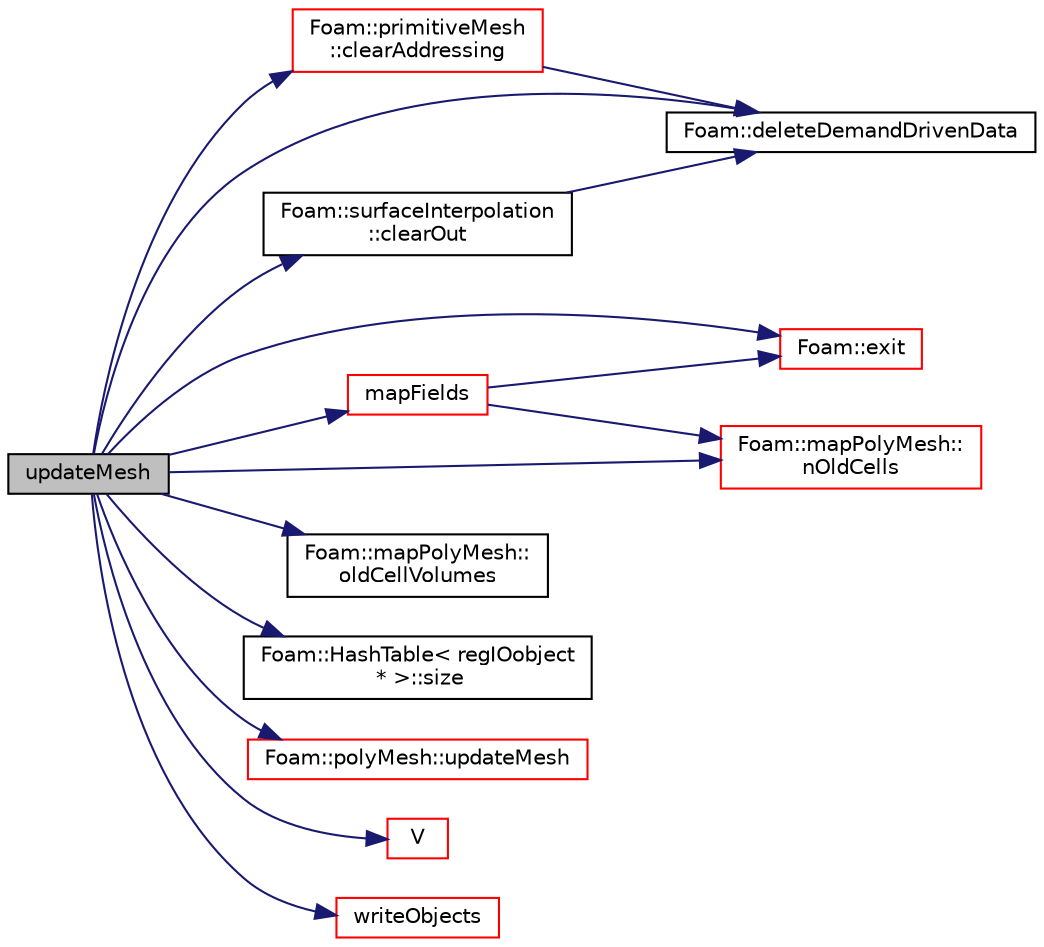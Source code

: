 digraph "updateMesh"
{
  bgcolor="transparent";
  edge [fontname="Helvetica",fontsize="10",labelfontname="Helvetica",labelfontsize="10"];
  node [fontname="Helvetica",fontsize="10",shape=record];
  rankdir="LR";
  Node1 [label="updateMesh",height=0.2,width=0.4,color="black", fillcolor="grey75", style="filled", fontcolor="black"];
  Node1 -> Node2 [color="midnightblue",fontsize="10",style="solid",fontname="Helvetica"];
  Node2 [label="Foam::primitiveMesh\l::clearAddressing",height=0.2,width=0.4,color="red",URL="$a02020.html#aac1ee7169044dccb262b78097d6ab1a8",tooltip="Clear topological data. "];
  Node2 -> Node3 [color="midnightblue",fontsize="10",style="solid",fontname="Helvetica"];
  Node3 [label="Foam::deleteDemandDrivenData",height=0.2,width=0.4,color="black",URL="$a10936.html#a676ff999562d389fd174d693e17d230a"];
  Node1 -> Node4 [color="midnightblue",fontsize="10",style="solid",fontname="Helvetica"];
  Node4 [label="Foam::surfaceInterpolation\l::clearOut",height=0.2,width=0.4,color="black",URL="$a02573.html#af320697688df08f1438d37a86bcaf25d",tooltip="Clear all geometry and addressing. "];
  Node4 -> Node3 [color="midnightblue",fontsize="10",style="solid",fontname="Helvetica"];
  Node1 -> Node3 [color="midnightblue",fontsize="10",style="solid",fontname="Helvetica"];
  Node1 -> Node5 [color="midnightblue",fontsize="10",style="solid",fontname="Helvetica"];
  Node5 [label="Foam::exit",height=0.2,width=0.4,color="red",URL="$a10936.html#a06ca7250d8e89caf05243ec094843642"];
  Node1 -> Node6 [color="midnightblue",fontsize="10",style="solid",fontname="Helvetica"];
  Node6 [label="mapFields",height=0.2,width=0.4,color="red",URL="$a00892.html#acdda95483d214b756be7af3887ef71ee",tooltip="Map all fields in time using given map. "];
  Node6 -> Node7 [color="midnightblue",fontsize="10",style="solid",fontname="Helvetica"];
  Node7 [label="Foam::mapPolyMesh::\lnOldCells",height=0.2,width=0.4,color="red",URL="$a01468.html#a6a7e1b193949c9f7a78bcbe91147dad8",tooltip="Number of old cells. "];
  Node6 -> Node5 [color="midnightblue",fontsize="10",style="solid",fontname="Helvetica"];
  Node1 -> Node7 [color="midnightblue",fontsize="10",style="solid",fontname="Helvetica"];
  Node1 -> Node8 [color="midnightblue",fontsize="10",style="solid",fontname="Helvetica"];
  Node8 [label="Foam::mapPolyMesh::\loldCellVolumes",height=0.2,width=0.4,color="black",URL="$a01468.html#a46d96ea3ffcff8797901a3c6bcc041b3"];
  Node1 -> Node9 [color="midnightblue",fontsize="10",style="solid",fontname="Helvetica"];
  Node9 [label="Foam::HashTable\< regIOobject\l * \>::size",height=0.2,width=0.4,color="black",URL="$a01001.html#a723361dc2020160f5492e8fe2d09fa44",tooltip="Return number of elements in table. "];
  Node1 -> Node10 [color="midnightblue",fontsize="10",style="solid",fontname="Helvetica"];
  Node10 [label="Foam::polyMesh::updateMesh",height=0.2,width=0.4,color="red",URL="$a01961.html#a9c8cde0b192708d622d874f8cc2df66d",tooltip="Update the mesh corresponding to given map. "];
  Node1 -> Node11 [color="midnightblue",fontsize="10",style="solid",fontname="Helvetica"];
  Node11 [label="V",height=0.2,width=0.4,color="red",URL="$a00892.html#a27cd86423696afe77220320c31fba00c",tooltip="Return cell volumes. "];
  Node1 -> Node12 [color="midnightblue",fontsize="10",style="solid",fontname="Helvetica"];
  Node12 [label="writeObjects",height=0.2,width=0.4,color="red",URL="$a00892.html#ac68e659540ef4628c7c28bfaf7879b4a",tooltip="Write the underlying polyMesh and other data. "];
}
